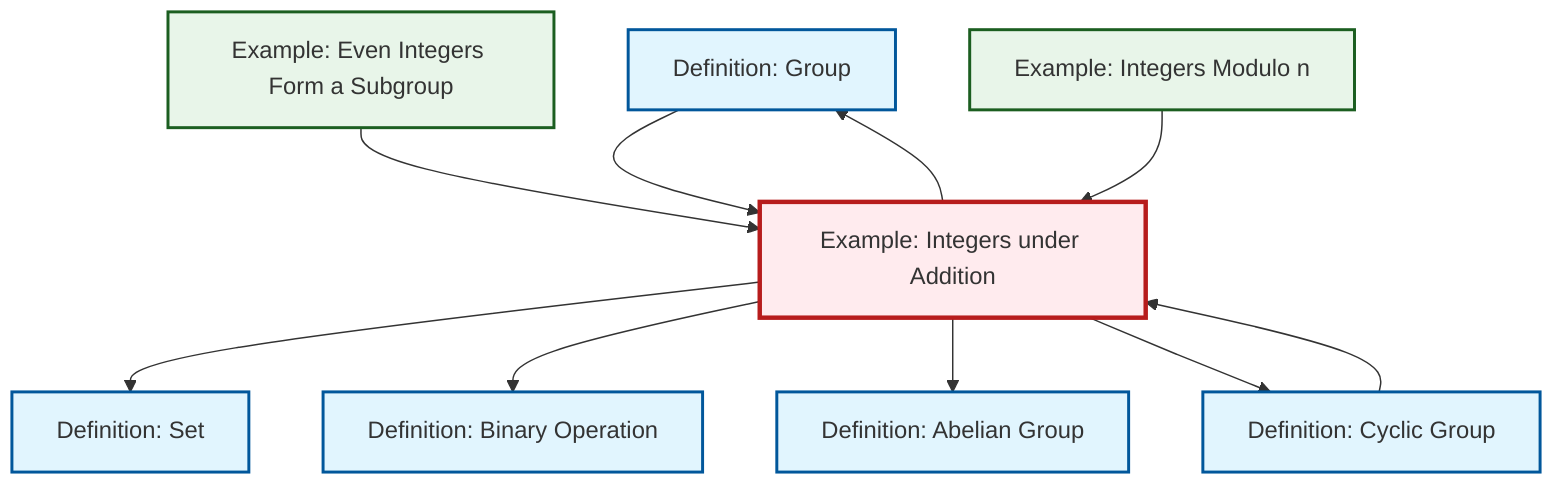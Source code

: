graph TD
    classDef definition fill:#e1f5fe,stroke:#01579b,stroke-width:2px
    classDef theorem fill:#f3e5f5,stroke:#4a148c,stroke-width:2px
    classDef axiom fill:#fff3e0,stroke:#e65100,stroke-width:2px
    classDef example fill:#e8f5e9,stroke:#1b5e20,stroke-width:2px
    classDef current fill:#ffebee,stroke:#b71c1c,stroke-width:3px
    def-group["Definition: Group"]:::definition
    ex-quotient-integers-mod-n["Example: Integers Modulo n"]:::example
    ex-integers-addition["Example: Integers under Addition"]:::example
    def-abelian-group["Definition: Abelian Group"]:::definition
    ex-even-integers-subgroup["Example: Even Integers Form a Subgroup"]:::example
    def-cyclic-group["Definition: Cyclic Group"]:::definition
    def-set["Definition: Set"]:::definition
    def-binary-operation["Definition: Binary Operation"]:::definition
    def-cyclic-group --> ex-integers-addition
    def-group --> ex-integers-addition
    ex-integers-addition --> def-group
    ex-integers-addition --> def-set
    ex-integers-addition --> def-binary-operation
    ex-even-integers-subgroup --> ex-integers-addition
    ex-integers-addition --> def-abelian-group
    ex-integers-addition --> def-cyclic-group
    ex-quotient-integers-mod-n --> ex-integers-addition
    class ex-integers-addition current